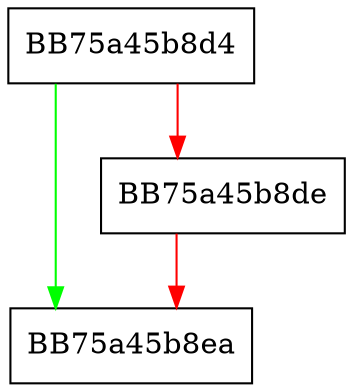 digraph sqlite3OsSync {
  node [shape="box"];
  graph [splines=ortho];
  BB75a45b8d4 -> BB75a45b8ea [color="green"];
  BB75a45b8d4 -> BB75a45b8de [color="red"];
  BB75a45b8de -> BB75a45b8ea [color="red"];
}